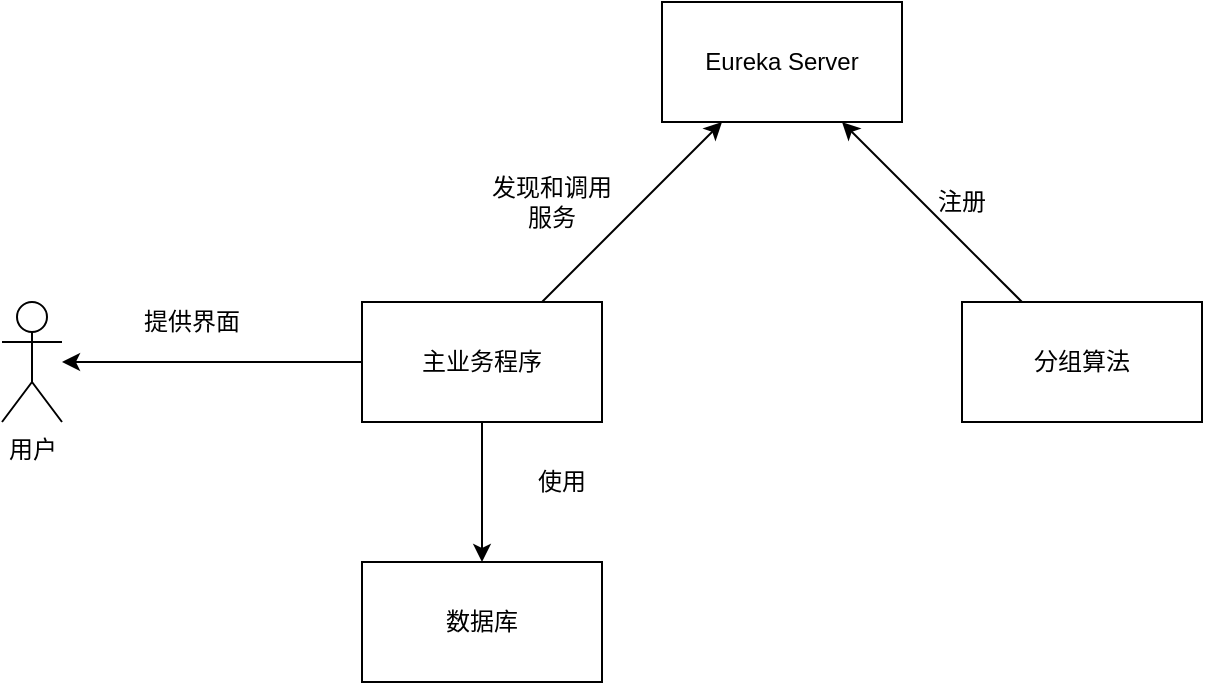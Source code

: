 <mxfile>
    <diagram id="HgooO3AMrxDOKTzJtO-n" name="Page-1">
        <mxGraphModel dx="809" dy="329" grid="1" gridSize="10" guides="1" tooltips="1" connect="1" arrows="1" fold="1" page="1" pageScale="1" pageWidth="827" pageHeight="1169" math="0" shadow="0">
            <root>
                <mxCell id="0"/>
                <mxCell id="1" parent="0"/>
                <mxCell id="2" value="Eureka Server" style="rounded=0;whiteSpace=wrap;html=1;" vertex="1" parent="1">
                    <mxGeometry x="400" y="70" width="120" height="60" as="geometry"/>
                </mxCell>
                <mxCell id="3" value="分组算法" style="rounded=0;whiteSpace=wrap;html=1;" vertex="1" parent="1">
                    <mxGeometry x="550" y="220" width="120" height="60" as="geometry"/>
                </mxCell>
                <mxCell id="5" value="注册" style="text;html=1;strokeColor=none;fillColor=none;align=center;verticalAlign=middle;whiteSpace=wrap;rounded=0;" vertex="1" parent="1">
                    <mxGeometry x="530" y="160" width="40" height="20" as="geometry"/>
                </mxCell>
                <mxCell id="7" value="主业务程序" style="rounded=0;whiteSpace=wrap;html=1;" vertex="1" parent="1">
                    <mxGeometry x="250" y="220" width="120" height="60" as="geometry"/>
                </mxCell>
                <mxCell id="9" value="发现和调用服务" style="text;html=1;strokeColor=none;fillColor=none;align=center;verticalAlign=middle;whiteSpace=wrap;rounded=0;" vertex="1" parent="1">
                    <mxGeometry x="310" y="160" width="70" height="20" as="geometry"/>
                </mxCell>
                <mxCell id="11" value="" style="endArrow=classic;html=1;" edge="1" parent="1" source="3" target="2">
                    <mxGeometry width="50" height="50" relative="1" as="geometry">
                        <mxPoint x="470" y="260" as="sourcePoint"/>
                        <mxPoint x="480" y="80" as="targetPoint"/>
                    </mxGeometry>
                </mxCell>
                <mxCell id="12" value="" style="endArrow=classic;html=1;" edge="1" parent="1" source="7" target="2">
                    <mxGeometry width="50" height="50" relative="1" as="geometry">
                        <mxPoint x="300" y="190" as="sourcePoint"/>
                        <mxPoint x="350" y="140" as="targetPoint"/>
                    </mxGeometry>
                </mxCell>
                <mxCell id="15" value="用户" style="shape=umlActor;verticalLabelPosition=bottom;verticalAlign=top;html=1;outlineConnect=0;" vertex="1" parent="1">
                    <mxGeometry x="70" y="220" width="30" height="60" as="geometry"/>
                </mxCell>
                <mxCell id="16" value="" style="endArrow=classic;html=1;" edge="1" parent="1" source="7" target="15">
                    <mxGeometry width="50" height="50" relative="1" as="geometry">
                        <mxPoint x="110" y="270" as="sourcePoint"/>
                        <mxPoint x="160" y="220" as="targetPoint"/>
                    </mxGeometry>
                </mxCell>
                <mxCell id="17" value="提供界面" style="text;html=1;strokeColor=none;fillColor=none;align=center;verticalAlign=middle;whiteSpace=wrap;rounded=0;" vertex="1" parent="1">
                    <mxGeometry x="130" y="220" width="70" height="20" as="geometry"/>
                </mxCell>
                <mxCell id="18" value="数据库" style="rounded=0;whiteSpace=wrap;html=1;" vertex="1" parent="1">
                    <mxGeometry x="250" y="350" width="120" height="60" as="geometry"/>
                </mxCell>
                <mxCell id="19" value="" style="endArrow=classic;html=1;" edge="1" parent="1" source="7" target="18">
                    <mxGeometry width="50" height="50" relative="1" as="geometry">
                        <mxPoint x="440" y="400" as="sourcePoint"/>
                        <mxPoint x="490" y="350" as="targetPoint"/>
                    </mxGeometry>
                </mxCell>
                <mxCell id="20" value="使用" style="text;html=1;strokeColor=none;fillColor=none;align=center;verticalAlign=middle;whiteSpace=wrap;rounded=0;" vertex="1" parent="1">
                    <mxGeometry x="330" y="300" width="40" height="20" as="geometry"/>
                </mxCell>
            </root>
        </mxGraphModel>
    </diagram>
</mxfile>